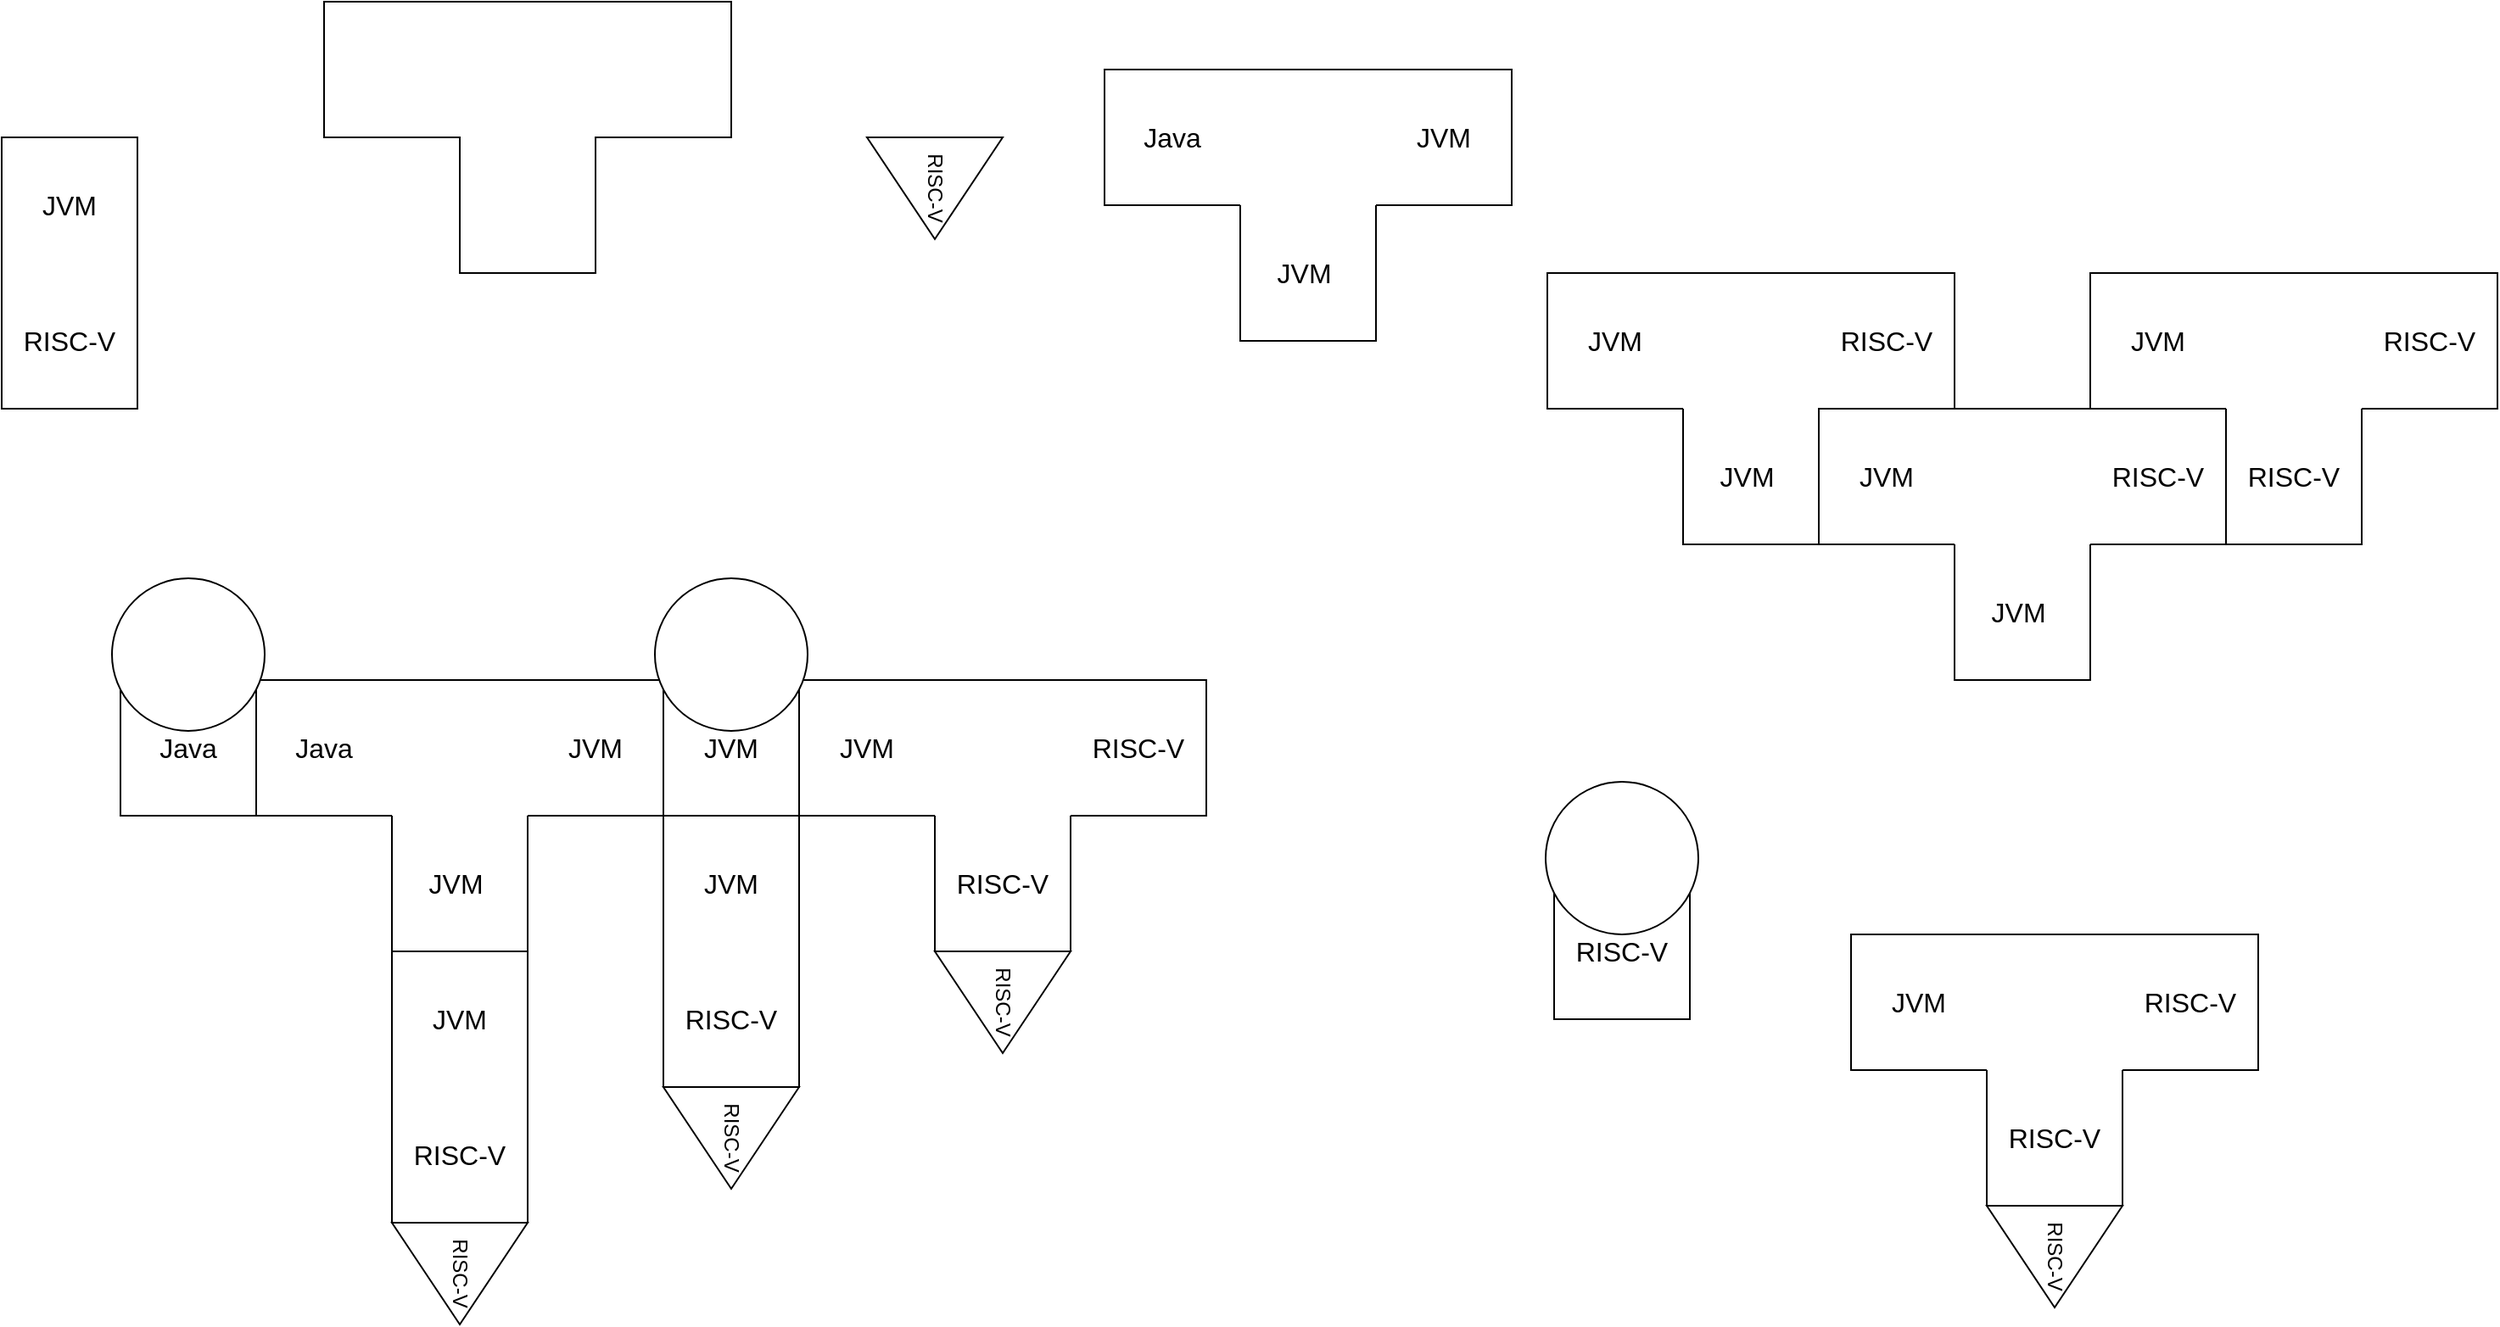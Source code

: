 <mxfile version="20.8.21" type="github">
  <diagram name="Page-1" id="OMhYwdzrN42UqsuaILPQ">
    <mxGraphModel dx="1360" dy="775" grid="1" gridSize="10" guides="1" tooltips="1" connect="1" arrows="1" fold="1" page="1" pageScale="1" pageWidth="827" pageHeight="1169" math="0" shadow="0">
      <root>
        <mxCell id="0" />
        <mxCell id="1" parent="0" />
        <mxCell id="YhMv8sMw9ys16V4eddR2-124" value="JVM" style="shape=partialRectangle;whiteSpace=wrap;html=1;bottom=1;right=1;left=1;top=0;routingCenterX=-0.5;fontFamily=Helvetica;fontSize=16;" parent="1" vertex="1">
          <mxGeometry x="440" y="440" width="80" height="80" as="geometry" />
        </mxCell>
        <mxCell id="YhMv8sMw9ys16V4eddR2-10" value="RISC-V" style="triangle;whiteSpace=wrap;html=1;rotation=90;" parent="1" vertex="1">
          <mxGeometry x="570" y="110" width="60" height="80" as="geometry" />
        </mxCell>
        <mxCell id="YhMv8sMw9ys16V4eddR2-41" value="" style="group" parent="1" vertex="1" connectable="0">
          <mxGeometry x="50" y="120" width="80" height="160" as="geometry" />
        </mxCell>
        <mxCell id="YhMv8sMw9ys16V4eddR2-38" value="RISC-V" style="shape=partialRectangle;whiteSpace=wrap;html=1;bottom=1;right=1;left=1;top=0;routingCenterX=-0.5;fontSize=16;rotation=0;" parent="YhMv8sMw9ys16V4eddR2-41" vertex="1">
          <mxGeometry y="80" width="80" height="80" as="geometry" />
        </mxCell>
        <mxCell id="YhMv8sMw9ys16V4eddR2-40" value="&lt;font style=&quot;font-size: 16px;&quot;&gt;JVM&lt;/font&gt;" style="shape=partialRectangle;whiteSpace=wrap;html=1;bottom=0;right=1;left=1;top=1;routingCenterX=-0.5;fontFamily=Helvetica;fontSize=12;" parent="YhMv8sMw9ys16V4eddR2-41" vertex="1">
          <mxGeometry width="80" height="80" as="geometry" />
        </mxCell>
        <mxCell id="YhMv8sMw9ys16V4eddR2-44" value="" style="shape=partialRectangle;whiteSpace=wrap;html=1;bottom=1;right=1;left=0;top=1;fillColor=none;routingCenterX=-0.5;strokeColor=default;fontFamily=Helvetica;fontSize=16;fontColor=default;" parent="1" vertex="1">
          <mxGeometry x="400" y="40" width="80" height="80" as="geometry" />
        </mxCell>
        <mxCell id="YhMv8sMw9ys16V4eddR2-45" value="" style="shape=partialRectangle;whiteSpace=wrap;html=1;bottom=1;right=1;left=1;top=0;fillColor=none;routingCenterX=-0.5;strokeColor=default;fontFamily=Helvetica;fontSize=16;fontColor=default;" parent="1" vertex="1">
          <mxGeometry x="320" y="120" width="80" height="80" as="geometry" />
        </mxCell>
        <mxCell id="YhMv8sMw9ys16V4eddR2-47" value="" style="shape=partialRectangle;whiteSpace=wrap;html=1;bottom=1;right=0;left=1;top=1;fillColor=none;routingCenterX=-0.5;strokeColor=default;fontFamily=Helvetica;fontSize=16;fontColor=default;" parent="1" vertex="1">
          <mxGeometry x="240" y="40" width="80" height="80" as="geometry" />
        </mxCell>
        <mxCell id="YhMv8sMw9ys16V4eddR2-49" value="" style="shape=partialRectangle;whiteSpace=wrap;html=1;bottom=0;right=0;left=0;top=1;fillColor=none;routingCenterX=-0.5;strokeColor=default;fontFamily=Helvetica;fontSize=16;fontColor=default;" parent="1" vertex="1">
          <mxGeometry x="320" y="40" width="80" height="80" as="geometry" />
        </mxCell>
        <mxCell id="YhMv8sMw9ys16V4eddR2-54" value="" style="group" parent="1" vertex="1" connectable="0">
          <mxGeometry x="961" y="200" width="240" height="160" as="geometry" />
        </mxCell>
        <mxCell id="YhMv8sMw9ys16V4eddR2-50" value="RISC-V" style="shape=partialRectangle;whiteSpace=wrap;html=1;bottom=1;right=1;left=0;top=1;routingCenterX=-0.5;fontFamily=Helvetica;fontSize=16;" parent="YhMv8sMw9ys16V4eddR2-54" vertex="1">
          <mxGeometry x="160" width="80" height="80" as="geometry" />
        </mxCell>
        <mxCell id="YhMv8sMw9ys16V4eddR2-51" value="JVM&lt;span style=&quot;white-space: pre;&quot;&gt; &lt;/span&gt;" style="shape=partialRectangle;whiteSpace=wrap;html=1;bottom=1;right=1;left=1;top=0;routingCenterX=-0.5;fontFamily=Helvetica;fontSize=16;" parent="YhMv8sMw9ys16V4eddR2-54" vertex="1">
          <mxGeometry x="80" y="80" width="80" height="80" as="geometry" />
        </mxCell>
        <mxCell id="YhMv8sMw9ys16V4eddR2-52" value="JVM" style="shape=partialRectangle;whiteSpace=wrap;html=1;bottom=1;right=0;left=1;top=1;routingCenterX=-0.5;fontFamily=Helvetica;fontSize=16;" parent="YhMv8sMw9ys16V4eddR2-54" vertex="1">
          <mxGeometry width="80" height="80" as="geometry" />
        </mxCell>
        <mxCell id="YhMv8sMw9ys16V4eddR2-53" value="" style="shape=partialRectangle;whiteSpace=wrap;html=1;bottom=0;right=0;left=0;top=1;routingCenterX=-0.5;fontFamily=Helvetica;fontSize=16;" parent="YhMv8sMw9ys16V4eddR2-54" vertex="1">
          <mxGeometry x="80" width="80" height="80" as="geometry" />
        </mxCell>
        <mxCell id="YhMv8sMw9ys16V4eddR2-60" value="" style="group" parent="1" vertex="1" connectable="0">
          <mxGeometry x="700" y="80" width="240" height="160" as="geometry" />
        </mxCell>
        <mxCell id="YhMv8sMw9ys16V4eddR2-61" value="JVM" style="shape=partialRectangle;whiteSpace=wrap;html=1;bottom=1;right=1;left=0;top=1;routingCenterX=-0.5;fontFamily=Helvetica;fontSize=16;" parent="YhMv8sMw9ys16V4eddR2-60" vertex="1">
          <mxGeometry x="160" width="80" height="80" as="geometry" />
        </mxCell>
        <mxCell id="YhMv8sMw9ys16V4eddR2-62" value="JVM&lt;span style=&quot;white-space: pre;&quot;&gt; &lt;/span&gt;" style="shape=partialRectangle;whiteSpace=wrap;html=1;bottom=1;right=1;left=1;top=0;routingCenterX=-0.5;fontFamily=Helvetica;fontSize=16;" parent="YhMv8sMw9ys16V4eddR2-60" vertex="1">
          <mxGeometry x="80" y="80" width="80" height="80" as="geometry" />
        </mxCell>
        <mxCell id="YhMv8sMw9ys16V4eddR2-63" value="Java" style="shape=partialRectangle;whiteSpace=wrap;html=1;bottom=1;right=0;left=1;top=1;routingCenterX=-0.5;fontFamily=Helvetica;fontSize=16;" parent="YhMv8sMw9ys16V4eddR2-60" vertex="1">
          <mxGeometry width="80" height="80" as="geometry" />
        </mxCell>
        <mxCell id="YhMv8sMw9ys16V4eddR2-64" value="" style="shape=partialRectangle;whiteSpace=wrap;html=1;bottom=0;right=0;left=0;top=1;routingCenterX=-0.5;fontFamily=Helvetica;fontSize=16;" parent="YhMv8sMw9ys16V4eddR2-60" vertex="1">
          <mxGeometry x="80" width="80" height="80" as="geometry" />
        </mxCell>
        <mxCell id="YhMv8sMw9ys16V4eddR2-65" value="" style="group" parent="1" vertex="1" connectable="0">
          <mxGeometry x="1121" y="280" width="240" height="160" as="geometry" />
        </mxCell>
        <mxCell id="YhMv8sMw9ys16V4eddR2-66" value="RISC-V" style="shape=partialRectangle;whiteSpace=wrap;html=1;bottom=1;right=1;left=0;top=1;routingCenterX=-0.5;fontFamily=Helvetica;fontSize=16;" parent="YhMv8sMw9ys16V4eddR2-65" vertex="1">
          <mxGeometry x="160" width="80" height="80" as="geometry" />
        </mxCell>
        <mxCell id="YhMv8sMw9ys16V4eddR2-67" value="JVM&lt;span style=&quot;white-space: pre;&quot;&gt; &lt;/span&gt;" style="shape=partialRectangle;whiteSpace=wrap;html=1;bottom=1;right=1;left=1;top=0;routingCenterX=-0.5;fontFamily=Helvetica;fontSize=16;" parent="YhMv8sMw9ys16V4eddR2-65" vertex="1">
          <mxGeometry x="80" y="80" width="80" height="80" as="geometry" />
        </mxCell>
        <mxCell id="YhMv8sMw9ys16V4eddR2-68" value="JVM" style="shape=partialRectangle;whiteSpace=wrap;html=1;bottom=1;right=0;left=1;top=1;routingCenterX=-0.5;fontFamily=Helvetica;fontSize=16;" parent="YhMv8sMw9ys16V4eddR2-65" vertex="1">
          <mxGeometry width="80" height="80" as="geometry" />
        </mxCell>
        <mxCell id="YhMv8sMw9ys16V4eddR2-69" value="" style="shape=partialRectangle;whiteSpace=wrap;html=1;bottom=0;right=0;left=0;top=1;routingCenterX=-0.5;fontFamily=Helvetica;fontSize=16;" parent="YhMv8sMw9ys16V4eddR2-65" vertex="1">
          <mxGeometry x="80" width="80" height="80" as="geometry" />
        </mxCell>
        <mxCell id="YhMv8sMw9ys16V4eddR2-70" value="" style="group" parent="1" vertex="1" connectable="0">
          <mxGeometry x="1281" y="200" width="240" height="160" as="geometry" />
        </mxCell>
        <mxCell id="YhMv8sMw9ys16V4eddR2-71" value="RISC-V" style="shape=partialRectangle;whiteSpace=wrap;html=1;bottom=1;right=1;left=0;top=1;routingCenterX=-0.5;fontFamily=Helvetica;fontSize=16;" parent="YhMv8sMw9ys16V4eddR2-70" vertex="1">
          <mxGeometry x="160" width="80" height="80" as="geometry" />
        </mxCell>
        <mxCell id="YhMv8sMw9ys16V4eddR2-72" value="RISC-V" style="shape=partialRectangle;whiteSpace=wrap;html=1;bottom=1;right=1;left=1;top=0;routingCenterX=-0.5;fontFamily=Helvetica;fontSize=16;" parent="YhMv8sMw9ys16V4eddR2-70" vertex="1">
          <mxGeometry x="80" y="80" width="80" height="80" as="geometry" />
        </mxCell>
        <mxCell id="YhMv8sMw9ys16V4eddR2-73" value="JVM" style="shape=partialRectangle;whiteSpace=wrap;html=1;bottom=1;right=0;left=1;top=1;routingCenterX=-0.5;fontFamily=Helvetica;fontSize=16;" parent="YhMv8sMw9ys16V4eddR2-70" vertex="1">
          <mxGeometry width="80" height="80" as="geometry" />
        </mxCell>
        <mxCell id="YhMv8sMw9ys16V4eddR2-74" value="" style="shape=partialRectangle;whiteSpace=wrap;html=1;bottom=0;right=0;left=0;top=1;routingCenterX=-0.5;fontFamily=Helvetica;fontSize=16;" parent="YhMv8sMw9ys16V4eddR2-70" vertex="1">
          <mxGeometry x="80" width="80" height="80" as="geometry" />
        </mxCell>
        <mxCell id="YhMv8sMw9ys16V4eddR2-101" value="" style="group" parent="1" vertex="1" connectable="0">
          <mxGeometry x="200" y="440" width="240" height="160" as="geometry" />
        </mxCell>
        <mxCell id="YhMv8sMw9ys16V4eddR2-102" value="JVM" style="shape=partialRectangle;whiteSpace=wrap;html=1;bottom=1;right=1;left=0;top=1;routingCenterX=-0.5;fontFamily=Helvetica;fontSize=16;" parent="YhMv8sMw9ys16V4eddR2-101" vertex="1">
          <mxGeometry x="160" width="80" height="80" as="geometry" />
        </mxCell>
        <mxCell id="YhMv8sMw9ys16V4eddR2-103" value="JVM&lt;span style=&quot;white-space: pre;&quot;&gt; &lt;/span&gt;" style="shape=partialRectangle;whiteSpace=wrap;html=1;bottom=1;right=1;left=1;top=0;routingCenterX=-0.5;fontFamily=Helvetica;fontSize=16;" parent="YhMv8sMw9ys16V4eddR2-101" vertex="1">
          <mxGeometry x="80" y="80" width="80" height="80" as="geometry" />
        </mxCell>
        <mxCell id="YhMv8sMw9ys16V4eddR2-104" value="Java" style="shape=partialRectangle;whiteSpace=wrap;html=1;bottom=1;right=0;left=1;top=1;routingCenterX=-0.5;fontFamily=Helvetica;fontSize=16;" parent="YhMv8sMw9ys16V4eddR2-101" vertex="1">
          <mxGeometry width="80" height="80" as="geometry" />
        </mxCell>
        <mxCell id="YhMv8sMw9ys16V4eddR2-105" value="" style="shape=partialRectangle;whiteSpace=wrap;html=1;bottom=0;right=0;left=0;top=1;routingCenterX=-0.5;fontFamily=Helvetica;fontSize=16;" parent="YhMv8sMw9ys16V4eddR2-101" vertex="1">
          <mxGeometry x="80" width="80" height="80" as="geometry" />
        </mxCell>
        <mxCell id="YhMv8sMw9ys16V4eddR2-106" value="" style="group" parent="1" vertex="1" connectable="0">
          <mxGeometry x="1140" y="590" width="240" height="160" as="geometry" />
        </mxCell>
        <mxCell id="YhMv8sMw9ys16V4eddR2-107" value="RISC-V" style="shape=partialRectangle;whiteSpace=wrap;html=1;bottom=1;right=1;left=0;top=1;routingCenterX=-0.5;fontFamily=Helvetica;fontSize=16;" parent="YhMv8sMw9ys16V4eddR2-106" vertex="1">
          <mxGeometry x="160" width="80" height="80" as="geometry" />
        </mxCell>
        <mxCell id="YhMv8sMw9ys16V4eddR2-108" value="RISC-V" style="shape=partialRectangle;whiteSpace=wrap;html=1;bottom=1;right=1;left=1;top=0;routingCenterX=-0.5;fontFamily=Helvetica;fontSize=16;" parent="YhMv8sMw9ys16V4eddR2-106" vertex="1">
          <mxGeometry x="80" y="80" width="80" height="80" as="geometry" />
        </mxCell>
        <mxCell id="YhMv8sMw9ys16V4eddR2-109" value="JVM" style="shape=partialRectangle;whiteSpace=wrap;html=1;bottom=1;right=0;left=1;top=1;routingCenterX=-0.5;fontFamily=Helvetica;fontSize=16;" parent="YhMv8sMw9ys16V4eddR2-106" vertex="1">
          <mxGeometry width="80" height="80" as="geometry" />
        </mxCell>
        <mxCell id="YhMv8sMw9ys16V4eddR2-110" value="" style="shape=partialRectangle;whiteSpace=wrap;html=1;bottom=0;right=0;left=0;top=1;routingCenterX=-0.5;fontFamily=Helvetica;fontSize=16;" parent="YhMv8sMw9ys16V4eddR2-106" vertex="1">
          <mxGeometry x="80" width="80" height="80" as="geometry" />
        </mxCell>
        <mxCell id="YhMv8sMw9ys16V4eddR2-111" value="" style="group" parent="1" vertex="1" connectable="0">
          <mxGeometry x="520" y="440" width="240" height="160" as="geometry" />
        </mxCell>
        <mxCell id="YhMv8sMw9ys16V4eddR2-112" value="RISC-V" style="shape=partialRectangle;whiteSpace=wrap;html=1;bottom=1;right=1;left=0;top=1;routingCenterX=-0.5;fontFamily=Helvetica;fontSize=16;" parent="YhMv8sMw9ys16V4eddR2-111" vertex="1">
          <mxGeometry x="160" width="80" height="80" as="geometry" />
        </mxCell>
        <mxCell id="YhMv8sMw9ys16V4eddR2-113" value="RISC-V" style="shape=partialRectangle;whiteSpace=wrap;html=1;bottom=1;right=1;left=1;top=0;routingCenterX=-0.5;fontFamily=Helvetica;fontSize=16;" parent="YhMv8sMw9ys16V4eddR2-111" vertex="1">
          <mxGeometry x="80" y="80" width="80" height="80" as="geometry" />
        </mxCell>
        <mxCell id="YhMv8sMw9ys16V4eddR2-114" value="JVM" style="shape=partialRectangle;whiteSpace=wrap;html=1;bottom=1;right=0;left=1;top=1;routingCenterX=-0.5;fontFamily=Helvetica;fontSize=16;" parent="YhMv8sMw9ys16V4eddR2-111" vertex="1">
          <mxGeometry width="80" height="80" as="geometry" />
        </mxCell>
        <mxCell id="YhMv8sMw9ys16V4eddR2-115" value="" style="shape=partialRectangle;whiteSpace=wrap;html=1;bottom=0;right=0;left=0;top=1;routingCenterX=-0.5;fontFamily=Helvetica;fontSize=16;" parent="YhMv8sMw9ys16V4eddR2-111" vertex="1">
          <mxGeometry x="80" width="80" height="80" as="geometry" />
        </mxCell>
        <mxCell id="YhMv8sMw9ys16V4eddR2-116" value="RISC-V" style="triangle;whiteSpace=wrap;html=1;rotation=90;" parent="1" vertex="1">
          <mxGeometry x="1230" y="740" width="60" height="80" as="geometry" />
        </mxCell>
        <mxCell id="YhMv8sMw9ys16V4eddR2-118" value="Java" style="shape=partialRectangle;whiteSpace=wrap;html=1;bottom=1;right=1;left=1;top=0;routingCenterX=-0.5;fontFamily=Helvetica;fontSize=16;" parent="1" vertex="1">
          <mxGeometry x="120" y="440" width="80" height="80" as="geometry" />
        </mxCell>
        <mxCell id="YhMv8sMw9ys16V4eddR2-119" value="" style="ellipse;whiteSpace=wrap;html=1;aspect=fixed;strokeColor=default;fontFamily=Helvetica;fontSize=16;fontColor=default;fillColor=default;" parent="1" vertex="1">
          <mxGeometry x="115" y="380" width="90" height="90" as="geometry" />
        </mxCell>
        <mxCell id="YhMv8sMw9ys16V4eddR2-120" value="" style="ellipse;whiteSpace=wrap;html=1;aspect=fixed;strokeColor=default;fontFamily=Helvetica;fontSize=16;fontColor=default;fillColor=default;" parent="1" vertex="1">
          <mxGeometry x="435" y="380" width="90" height="90" as="geometry" />
        </mxCell>
        <mxCell id="RKsXwUAugfUBPKNkfQnB-1" value="" style="group" parent="1" vertex="1" connectable="0">
          <mxGeometry x="280" y="600" width="80" height="160" as="geometry" />
        </mxCell>
        <mxCell id="RKsXwUAugfUBPKNkfQnB-2" value="RISC-V" style="shape=partialRectangle;whiteSpace=wrap;html=1;bottom=1;right=1;left=1;top=0;routingCenterX=-0.5;fontSize=16;rotation=0;" parent="RKsXwUAugfUBPKNkfQnB-1" vertex="1">
          <mxGeometry y="80" width="80" height="80" as="geometry" />
        </mxCell>
        <mxCell id="RKsXwUAugfUBPKNkfQnB-3" value="&lt;font style=&quot;font-size: 16px;&quot;&gt;JVM&lt;/font&gt;" style="shape=partialRectangle;whiteSpace=wrap;html=1;bottom=0;right=1;left=1;top=1;routingCenterX=-0.5;fontFamily=Helvetica;fontSize=12;" parent="RKsXwUAugfUBPKNkfQnB-1" vertex="1">
          <mxGeometry width="80" height="80" as="geometry" />
        </mxCell>
        <mxCell id="RKsXwUAugfUBPKNkfQnB-5" value="RISC-V" style="triangle;whiteSpace=wrap;html=1;rotation=90;" parent="1" vertex="1">
          <mxGeometry x="450" y="670" width="60" height="80" as="geometry" />
        </mxCell>
        <mxCell id="RKsXwUAugfUBPKNkfQnB-6" value="RISC-V" style="triangle;whiteSpace=wrap;html=1;rotation=90;" parent="1" vertex="1">
          <mxGeometry x="610" y="590" width="60" height="80" as="geometry" />
        </mxCell>
        <mxCell id="Qgkdx2ODrWGGDM0zU0vr-1" value="" style="group" parent="1" vertex="1" connectable="0">
          <mxGeometry x="440" y="520" width="80" height="160" as="geometry" />
        </mxCell>
        <mxCell id="Qgkdx2ODrWGGDM0zU0vr-2" value="RISC-V" style="shape=partialRectangle;whiteSpace=wrap;html=1;bottom=1;right=1;left=1;top=0;routingCenterX=-0.5;fontSize=16;rotation=0;" parent="Qgkdx2ODrWGGDM0zU0vr-1" vertex="1">
          <mxGeometry y="80" width="80" height="80" as="geometry" />
        </mxCell>
        <mxCell id="Qgkdx2ODrWGGDM0zU0vr-3" value="&lt;font style=&quot;font-size: 16px;&quot;&gt;JVM&lt;/font&gt;" style="shape=partialRectangle;whiteSpace=wrap;html=1;bottom=0;right=1;left=1;top=1;routingCenterX=-0.5;fontFamily=Helvetica;fontSize=12;" parent="Qgkdx2ODrWGGDM0zU0vr-1" vertex="1">
          <mxGeometry width="80" height="80" as="geometry" />
        </mxCell>
        <mxCell id="Qgkdx2ODrWGGDM0zU0vr-4" value="RISC-V" style="triangle;whiteSpace=wrap;html=1;rotation=90;" parent="1" vertex="1">
          <mxGeometry x="290" y="750" width="60" height="80" as="geometry" />
        </mxCell>
        <mxCell id="ti8H0Mt0oX-CjibW-G4_-1" value="" style="group" vertex="1" connectable="0" parent="1">
          <mxGeometry x="960" y="500" width="90" height="140" as="geometry" />
        </mxCell>
        <mxCell id="YhMv8sMw9ys16V4eddR2-117" value="RISC-V" style="shape=partialRectangle;whiteSpace=wrap;html=1;bottom=1;right=1;left=1;top=0;routingCenterX=-0.5;fontFamily=Helvetica;fontSize=16;" parent="ti8H0Mt0oX-CjibW-G4_-1" vertex="1">
          <mxGeometry x="5" y="60" width="80" height="80" as="geometry" />
        </mxCell>
        <mxCell id="YhMv8sMw9ys16V4eddR2-121" value="" style="ellipse;whiteSpace=wrap;html=1;aspect=fixed;strokeColor=default;fontFamily=Helvetica;fontSize=16;fontColor=default;fillColor=default;" parent="ti8H0Mt0oX-CjibW-G4_-1" vertex="1">
          <mxGeometry width="90" height="90" as="geometry" />
        </mxCell>
      </root>
    </mxGraphModel>
  </diagram>
</mxfile>
